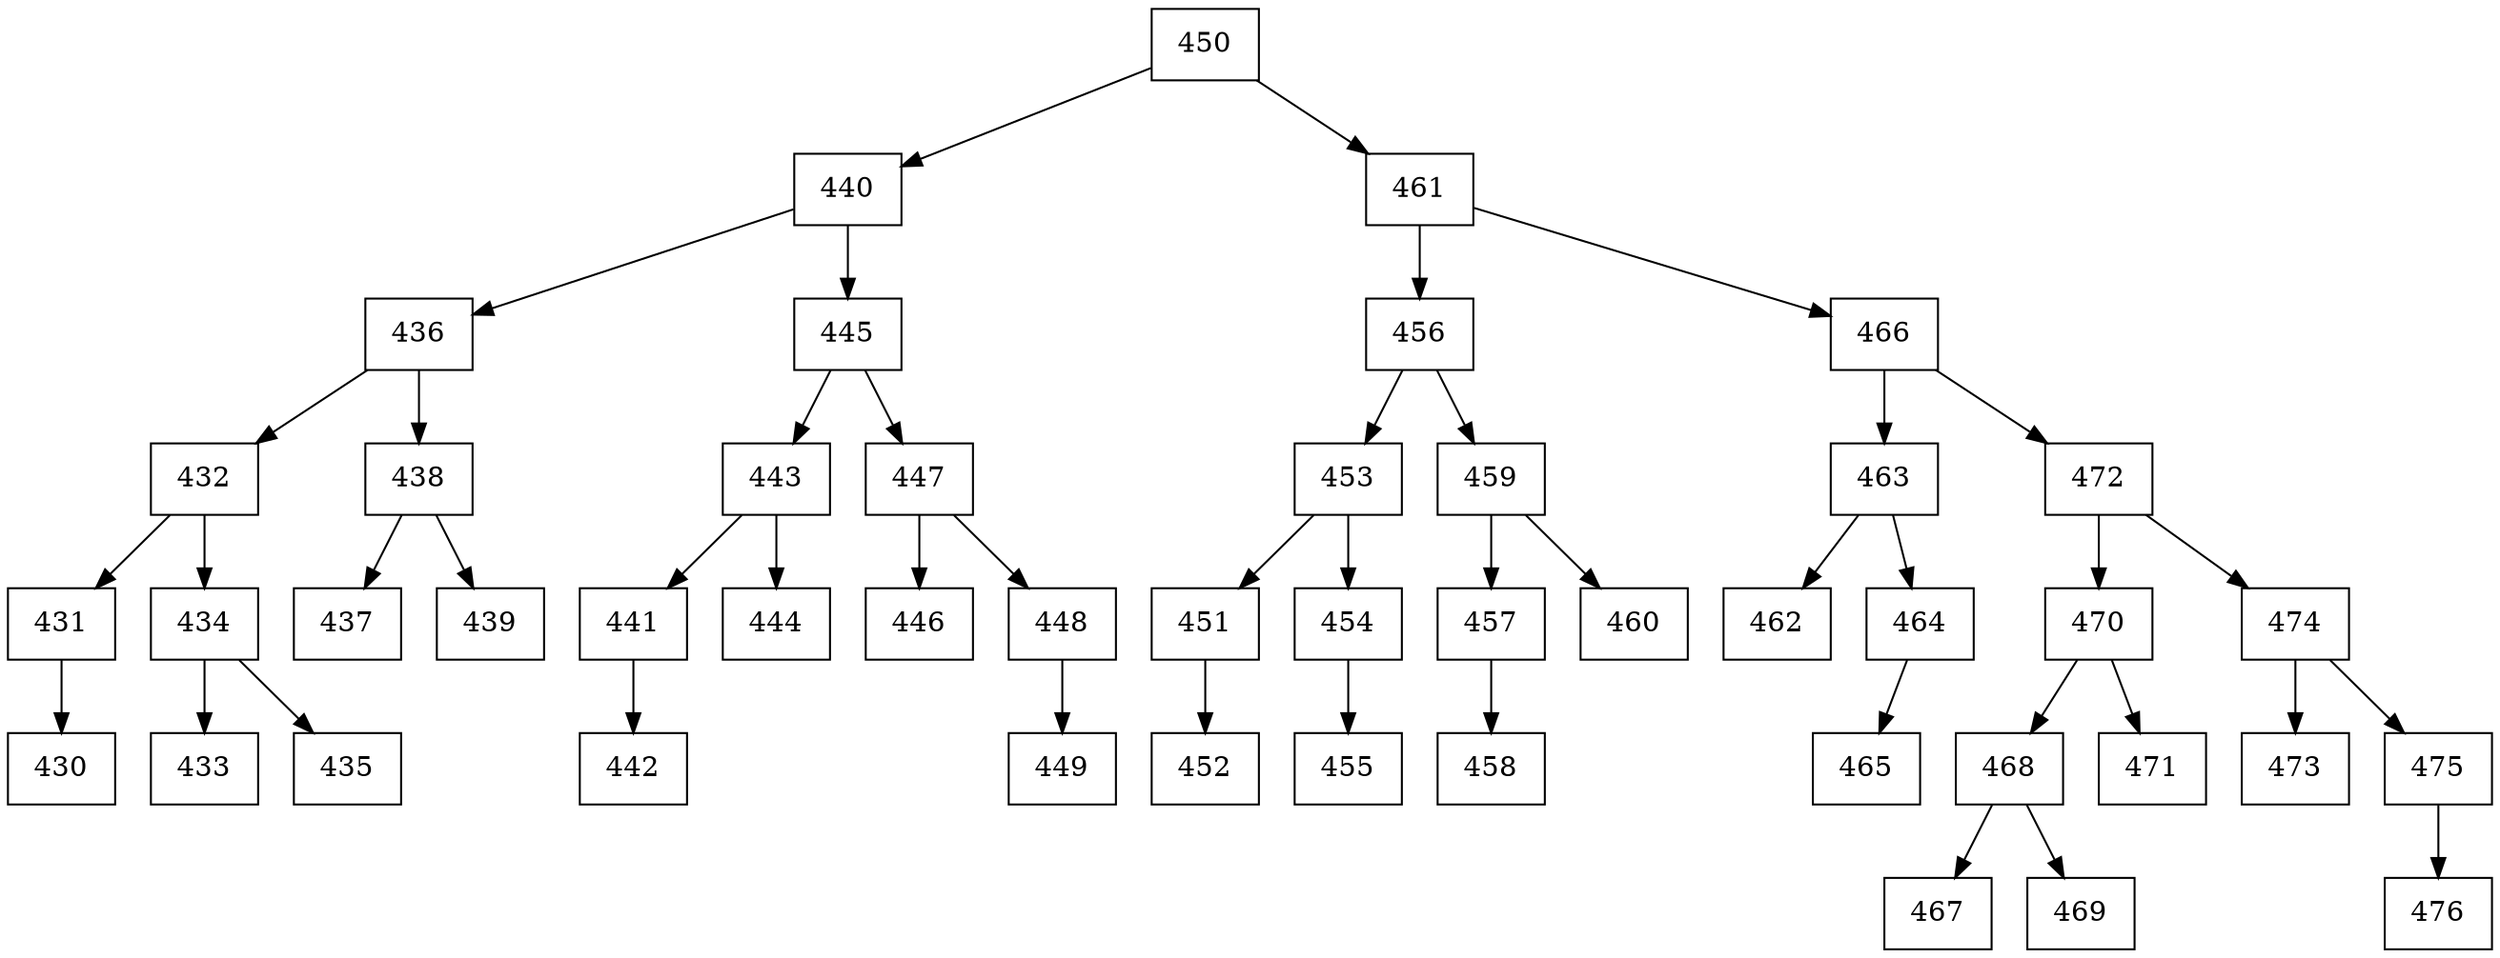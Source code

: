 digraph grafico{
rankdir=UD 
node[shape=box] 
concentrate=true 
nodo450[ shape=record, label ="450"];
nodo440[ shape=record, label ="440"];
nodo436[ shape=record, label ="436"];
nodo432[ shape=record, label ="432"];
nodo431[ shape=record, label ="431"];
nodo430[ shape=record, label ="430"];
nodo431->nodo430
nodo432->nodo431
nodo434[ shape=record, label ="434"];
nodo433[ shape=record, label ="433"];
nodo434->nodo433
nodo435[ shape=record, label ="435"];
nodo434->nodo435
nodo432->nodo434
nodo436->nodo432
nodo438[ shape=record, label ="438"];
nodo437[ shape=record, label ="437"];
nodo438->nodo437
nodo439[ shape=record, label ="439"];
nodo438->nodo439
nodo436->nodo438
nodo440->nodo436
nodo445[ shape=record, label ="445"];
nodo443[ shape=record, label ="443"];
nodo441[ shape=record, label ="441"];
nodo442[ shape=record, label ="442"];
nodo441->nodo442
nodo443->nodo441
nodo444[ shape=record, label ="444"];
nodo443->nodo444
nodo445->nodo443
nodo447[ shape=record, label ="447"];
nodo446[ shape=record, label ="446"];
nodo447->nodo446
nodo448[ shape=record, label ="448"];
nodo449[ shape=record, label ="449"];
nodo448->nodo449
nodo447->nodo448
nodo445->nodo447
nodo440->nodo445
nodo450->nodo440
nodo461[ shape=record, label ="461"];
nodo456[ shape=record, label ="456"];
nodo453[ shape=record, label ="453"];
nodo451[ shape=record, label ="451"];
nodo452[ shape=record, label ="452"];
nodo451->nodo452
nodo453->nodo451
nodo454[ shape=record, label ="454"];
nodo455[ shape=record, label ="455"];
nodo454->nodo455
nodo453->nodo454
nodo456->nodo453
nodo459[ shape=record, label ="459"];
nodo457[ shape=record, label ="457"];
nodo458[ shape=record, label ="458"];
nodo457->nodo458
nodo459->nodo457
nodo460[ shape=record, label ="460"];
nodo459->nodo460
nodo456->nodo459
nodo461->nodo456
nodo466[ shape=record, label ="466"];
nodo463[ shape=record, label ="463"];
nodo462[ shape=record, label ="462"];
nodo463->nodo462
nodo464[ shape=record, label ="464"];
nodo465[ shape=record, label ="465"];
nodo464->nodo465
nodo463->nodo464
nodo466->nodo463
nodo472[ shape=record, label ="472"];
nodo470[ shape=record, label ="470"];
nodo468[ shape=record, label ="468"];
nodo467[ shape=record, label ="467"];
nodo468->nodo467
nodo469[ shape=record, label ="469"];
nodo468->nodo469
nodo470->nodo468
nodo471[ shape=record, label ="471"];
nodo470->nodo471
nodo472->nodo470
nodo474[ shape=record, label ="474"];
nodo473[ shape=record, label ="473"];
nodo474->nodo473
nodo475[ shape=record, label ="475"];
nodo476[ shape=record, label ="476"];
nodo475->nodo476
nodo474->nodo475
nodo472->nodo474
nodo466->nodo472
nodo461->nodo466
nodo450->nodo461
}